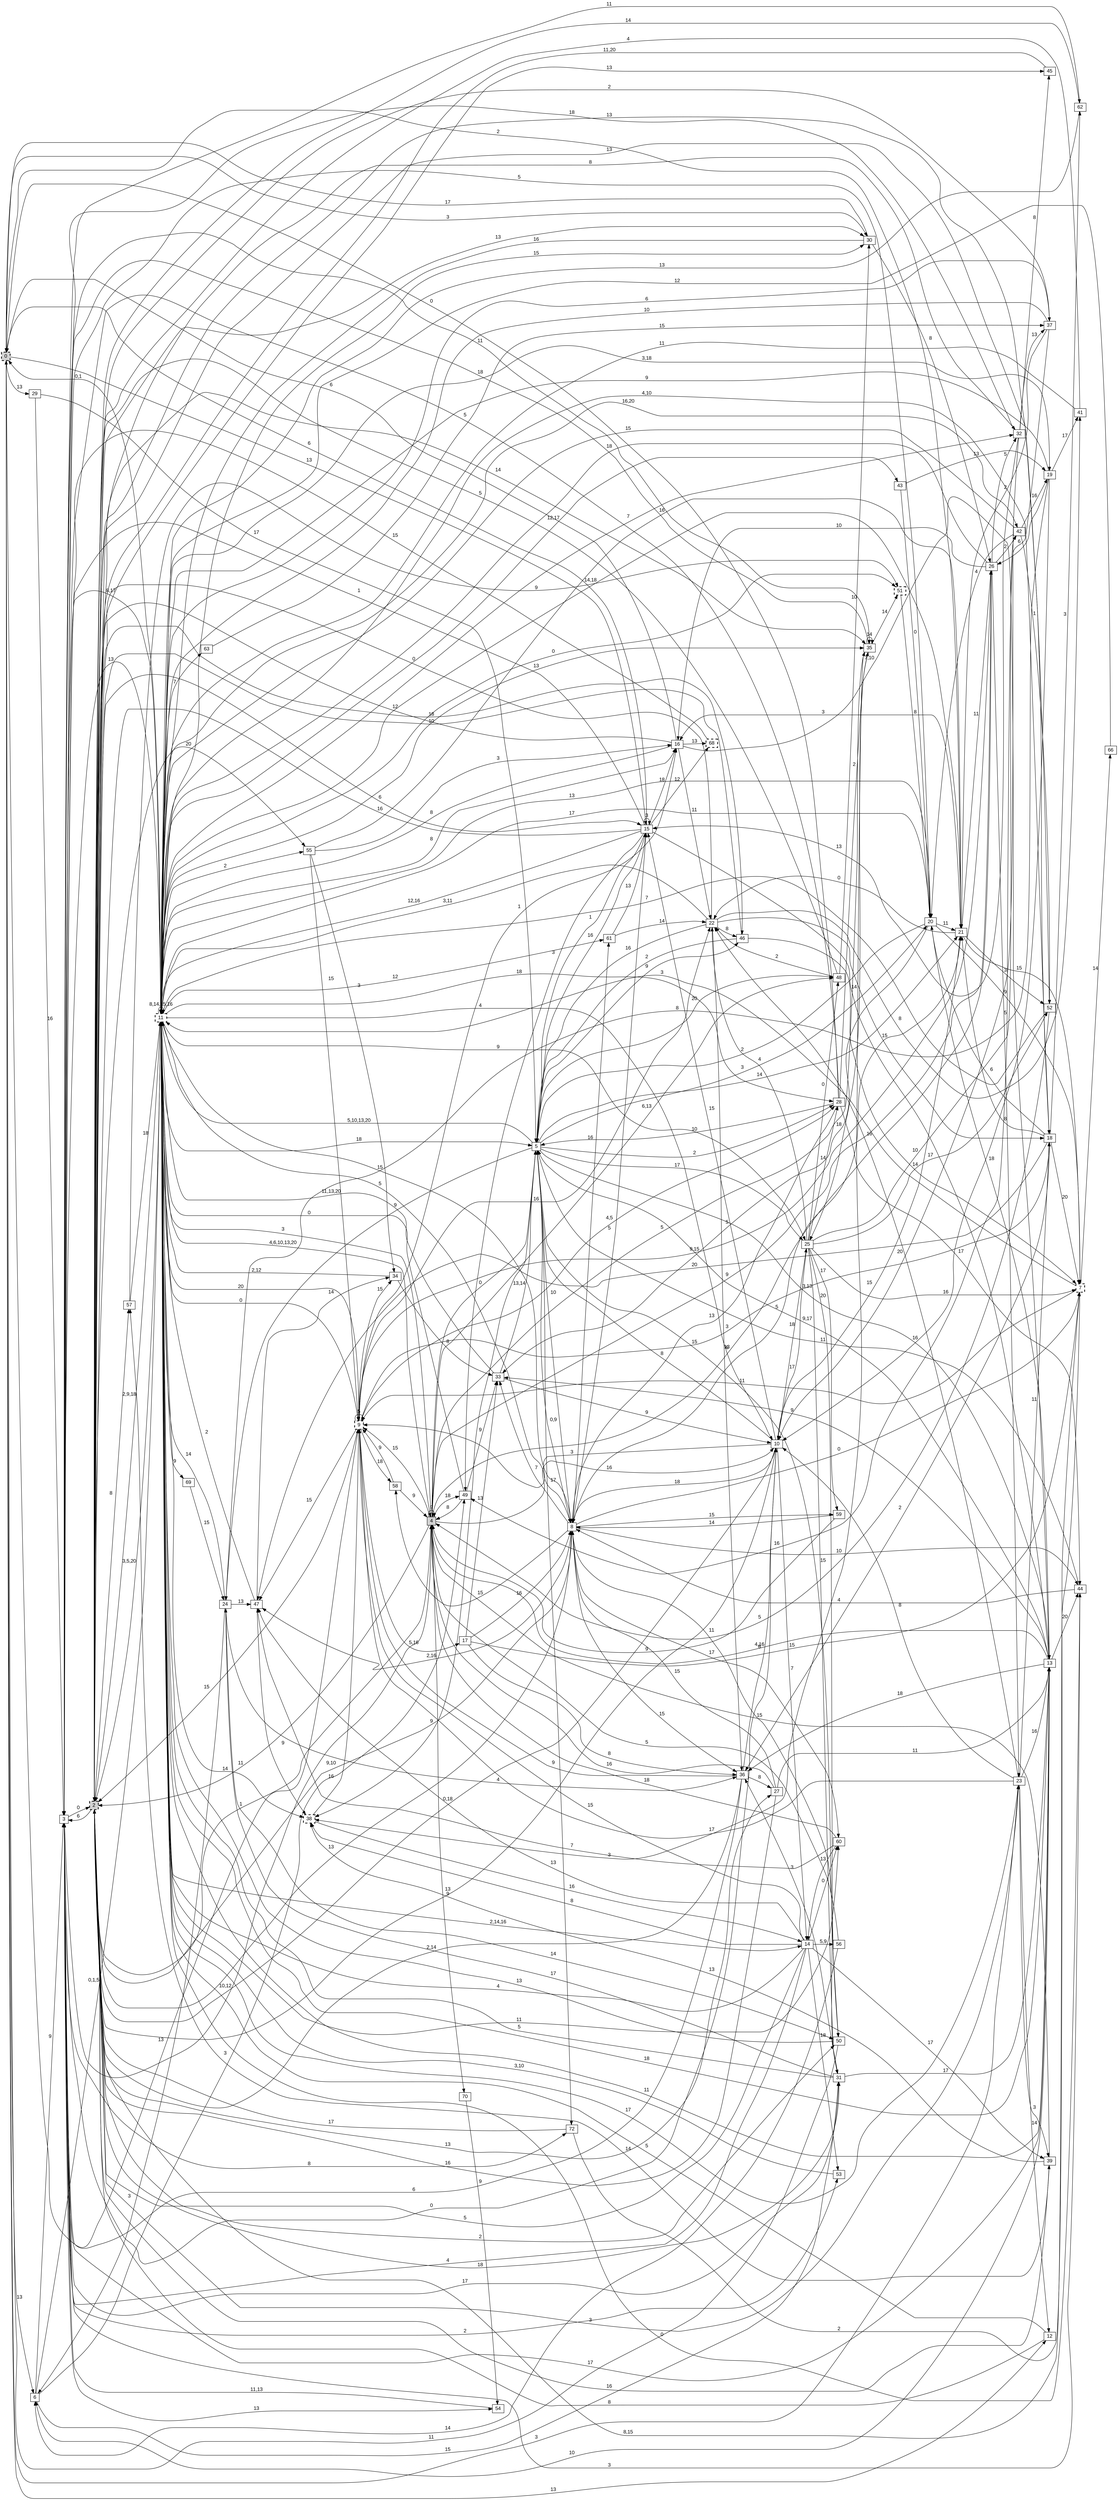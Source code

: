 digraph "NDFA" {
  rankdir=LR
  node [shape=box width=0.1 height=0.1 fontname=Arial]
  edge [fontname=Arial]
/* Estados */
 s0 [label="0" style="filled,bold,dashed"] /* I:1 F:1 D:0 */
 s2 [label="2" style="filled,bold,dashed"] /* I:1 F:1 D:0 */
 s3 [label="3" ] /* I:0 F:0 D:0 */
 s4 [label="4" style="filled"] /* I:1 F:0 D:0 */
 s5 [label="5" ] /* I:0 F:0 D:0 */
 s6 [label="6" ] /* I:0 F:0 D:0 */
 s7 [label="7" style="bold,dashed"] /* I:0 F:1 D:0 */
 s8 [label="8" ] /* I:0 F:0 D:0 */
 s9 [label="9" style="bold,dashed"] /* I:0 F:1 D:0 */
 s10 [label="10" ] /* I:0 F:0 D:0 */
 s11 [label="11" style="bold,dashed"] /* I:0 F:1 D:0 */
 s12 [label="12" ] /* I:0 F:0 D:0 */
 s13 [label="13" ] /* I:0 F:0 D:0 */
 s14 [label="14" ] /* I:0 F:0 D:0 */
 s15 [label="15" ] /* I:0 F:0 D:0 */
 s16 [label="16" ] /* I:0 F:0 D:0 */
 s17 [label="17" ] /* I:0 F:0 D:0 */
 s18 [label="18" ] /* I:0 F:0 D:0 */
 s19 [label="19" ] /* I:0 F:0 D:0 */
 s20 [label="20" ] /* I:0 F:0 D:0 */
 s21 [label="21" ] /* I:0 F:0 D:0 */
 s22 [label="22" ] /* I:0 F:0 D:0 */
 s23 [label="23" ] /* I:0 F:0 D:0 */
 s24 [label="24" ] /* I:0 F:0 D:0 */
 s25 [label="25" ] /* I:0 F:0 D:0 */
 s26 [label="26" ] /* I:0 F:0 D:0 */
 s27 [label="27" ] /* I:0 F:0 D:0 */
 s28 [label="28" ] /* I:0 F:0 D:0 */
 s29 [label="29" ] /* I:0 F:0 D:0 */
 s30 [label="30" ] /* I:0 F:0 D:0 */
 s31 [label="31" ] /* I:0 F:0 D:0 */
 s32 [label="32" ] /* I:0 F:0 D:0 */
 s33 [label="33" ] /* I:0 F:0 D:0 */
 s34 [label="34" ] /* I:0 F:0 D:0 */
 s35 [label="35" ] /* I:0 F:0 D:0 */
 s36 [label="36" ] /* I:0 F:0 D:0 */
 s37 [label="37" ] /* I:0 F:0 D:0 */
 s38 [label="38" style="bold,dashed"] /* I:0 F:1 D:0 */
 s39 [label="39" ] /* I:0 F:0 D:0 */
 s41 [label="41" ] /* I:0 F:0 D:0 */
 s42 [label="42" ] /* I:0 F:0 D:0 */
 s43 [label="43" ] /* I:0 F:0 D:0 */
 s44 [label="44" ] /* I:0 F:0 D:0 */
 s45 [label="45" ] /* I:0 F:0 D:0 */
 s46 [label="46" ] /* I:0 F:0 D:0 */
 s47 [label="47" ] /* I:0 F:0 D:0 */
 s48 [label="48" ] /* I:0 F:0 D:0 */
 s49 [label="49" ] /* I:0 F:0 D:0 */
 s50 [label="50" ] /* I:0 F:0 D:0 */
 s51 [label="51" style="bold,dashed"] /* I:0 F:1 D:0 */
 s52 [label="52" ] /* I:0 F:0 D:0 */
 s53 [label="53" ] /* I:0 F:0 D:0 */
 s54 [label="54" ] /* I:0 F:0 D:0 */
 s55 [label="55" ] /* I:0 F:0 D:0 */
 s56 [label="56" ] /* I:0 F:0 D:0 */
 s57 [label="57" ] /* I:0 F:0 D:0 */
 s58 [label="58" ] /* I:0 F:0 D:0 */
 s59 [label="59" ] /* I:0 F:0 D:0 */
 s60 [label="60" ] /* I:0 F:0 D:0 */
 s61 [label="61" ] /* I:0 F:0 D:0 */
 s62 [label="62" ] /* I:0 F:0 D:0 */
 s63 [label="63" ] /* I:0 F:0 D:0 */
 s66 [label="66" ] /* I:0 F:0 D:0 */
 s68 [label="68" style="bold,dashed"] /* I:0 F:1 D:0 */
 s69 [label="69" ] /* I:0 F:0 D:0 */
 s70 [label="70" ] /* I:0 F:0 D:0 */
 s72 [label="72" ] /* I:0 F:0 D:0 */
/* Transiciones */
  s0 -> s6 [label="13"]
  s0 -> s9 [label="13"]
  s0 -> s12 [label="13"]
  s0 -> s15 [label="13"]
  s0 -> s21 [label="2"]
  s0 -> s23 [label="3"]
  s0 -> s29 [label="13"]
  s0 -> s30 [label="3"]
  s2 -> s3 [label="6"]
  s2 -> s4 [label="1"]
  s2 -> s8 [label="13"]
  s2 -> s10 [label="13"]
  s2 -> s11 [label="2,9,18"]
  s2 -> s15 [label="6"]
  s2 -> s18 [label="13"]
  s2 -> s23 [label="3"]
  s2 -> s27 [label="13"]
  s2 -> s30 [label="13"]
  s2 -> s31 [label="18"]
  s2 -> s32 [label="8"]
  s2 -> s35 [label="14"]
  s2 -> s39 [label="16"]
  s2 -> s45 [label="13"]
  s2 -> s46 [label="18"]
  s2 -> s50 [label="2"]
  s2 -> s55 [label="20"]
  s2 -> s57 [label="8"]
  s3 -> s2 [label="0"]
  s3 -> s11 [label="8,17"]
  s3 -> s13 [label="17"]
  s3 -> s20 [label="5"]
  s3 -> s31 [label="17"]
  s3 -> s35 [label="11"]
  s3 -> s44 [label="3"]
  s3 -> s53 [label="2"]
  s3 -> s54 [label="13"]
  s3 -> s62 [label="11"]
  s3 -> s72 [label="8"]
  s4 -> s2 [label="11"]
  s4 -> s3 [label="10,12"]
  s4 -> s4 [label="9"]
  s4 -> s5 [label="0"]
  s4 -> s9 [label="15"]
  s4 -> s10 [label="16"]
  s4 -> s11 [label="3"]
  s4 -> s26 [label="9"]
  s4 -> s35 [label="5"]
  s4 -> s48 [label="6,13"]
  s4 -> s49 [label="18"]
  s4 -> s70 [label="9"]
  s5 -> s8 [label="10"]
  s5 -> s11 [label="5,10,13,20"]
  s5 -> s13 [label="3,13"]
  s5 -> s15 [label="16"]
  s5 -> s20 [label="3"]
  s5 -> s21 [label="14"]
  s5 -> s24 [label="9"]
  s5 -> s25 [label="17"]
  s5 -> s28 [label="2"]
  s5 -> s38 [label="9"]
  s5 -> s46 [label="9"]
  s5 -> s48 [label="20"]
  s5 -> s50 [label="15"]
  s5 -> s72 [label="17"]
  s6 -> s3 [label="9"]
  s6 -> s11 [label="0,1,5"]
  s6 -> s31 [label="15"]
  s6 -> s49 [label="3"]
  s7 -> s2 [label="8,15"]
  s7 -> s9 [label="11"]
  s7 -> s11 [label="3"]
  s7 -> s66 [label="14"]
  s8 -> s2 [label="9,10"]
  s8 -> s5 [label="0,9"]
  s8 -> s7 [label="0"]
  s8 -> s11 [label="15"]
  s8 -> s15 [label="5"]
  s8 -> s21 [label="5"]
  s8 -> s31 [label="11"]
  s8 -> s33 [label="7"]
  s8 -> s36 [label="15"]
  s8 -> s44 [label="10"]
  s8 -> s47 [label="2,16"]
  s8 -> s58 [label="15"]
  s8 -> s59 [label="15"]
  s8 -> s60 [label="17"]
  s8 -> s61 [label="16"]
  s9 -> s2 [label="15"]
  s9 -> s9 [label="5"]
  s9 -> s11 [label="0"]
  s9 -> s16 [label="1"]
  s9 -> s17 [label="5,16"]
  s9 -> s18 [label="3"]
  s9 -> s22 [label="16"]
  s9 -> s26 [label="9,15"]
  s9 -> s28 [label="4,5"]
  s9 -> s34 [label="15"]
  s9 -> s47 [label="15"]
  s9 -> s58 [label="18"]
  s10 -> s2 [label="0,18"]
  s10 -> s3 [label="0"]
  s10 -> s5 [label="8"]
  s10 -> s8 [label="18"]
  s10 -> s9 [label="3"]
  s10 -> s14 [label="7"]
  s10 -> s15 [label="15"]
  s10 -> s21 [label="15"]
  s10 -> s25 [label="18"]
  s11 -> s0 [label="0,1"]
  s11 -> s2 [label="3,5,20"]
  s11 -> s3 [label="13"]
  s11 -> s4 [label="4,6,10,13,20"]
  s11 -> s5 [label="18"]
  s11 -> s8 [label="5"]
  s11 -> s9 [label="20"]
  s11 -> s10 [label="4"]
  s11 -> s11 [label="8,14,15,16"]
  s11 -> s13 [label="18"]
  s11 -> s14 [label="2,14,16"]
  s11 -> s16 [label="8"]
  s11 -> s18 [label="4,10"]
  s11 -> s19 [label="3,18"]
  s11 -> s20 [label="13"]
  s11 -> s23 [label="17"]
  s11 -> s25 [label="9"]
  s11 -> s28 [label="18"]
  s11 -> s30 [label="15"]
  s11 -> s32 [label="7"]
  s11 -> s35 [label="13"]
  s11 -> s37 [label="6"]
  s11 -> s38 [label="14"]
  s11 -> s42 [label="16,20"]
  s11 -> s43 [label="12,17"]
  s11 -> s51 [label="0"]
  s11 -> s55 [label="2"]
  s11 -> s60 [label="11"]
  s11 -> s61 [label="12"]
  s11 -> s63 [label="7"]
  s11 -> s69 [label="9"]
  s12 -> s2 [label="8"]
  s12 -> s11 [label="5"]
  s13 -> s4 [label="4,16"]
  s13 -> s5 [label="9,17"]
  s13 -> s6 [label="10"]
  s13 -> s11 [label="11"]
  s13 -> s33 [label="9"]
  s13 -> s36 [label="18"]
  s13 -> s44 [label="20"]
  s14 -> s2 [label="5"]
  s14 -> s3 [label="4"]
  s14 -> s9 [label="15"]
  s14 -> s11 [label="4"]
  s14 -> s38 [label="8"]
  s14 -> s39 [label="17"]
  s14 -> s47 [label="13"]
  s14 -> s53 [label="18"]
  s14 -> s56 [label="5,9"]
  s14 -> s60 [label="0"]
  s15 -> s0 [label="6"]
  s15 -> s2 [label="16"]
  s15 -> s3 [label="1"]
  s15 -> s5 [label="1"]
  s15 -> s11 [label="12,16"]
  s15 -> s13 [label="14"]
  s15 -> s15 [label="3"]
  s15 -> s16 [label="18"]
  s15 -> s49 [label="3"]
  s15 -> s68 [label="12"]
  s16 -> s0 [label="6"]
  s16 -> s2 [label="12"]
  s16 -> s11 [label="8"]
  s16 -> s13 [label="7,10"]
  s16 -> s22 [label="11"]
  s16 -> s68 [label="13"]
  s17 -> s7 [label="15"]
  s17 -> s8 [label="16"]
  s17 -> s33 [label="13"]
  s17 -> s36 [label="8"]
  s18 -> s7 [label="20"]
  s18 -> s20 [label="6"]
  s18 -> s21 [label="8"]
  s18 -> s36 [label="2"]
  s18 -> s47 [label="20"]
  s18 -> s62 [label="3"]
  s19 -> s10 [label="16"]
  s19 -> s11 [label="9"]
  s19 -> s24 [label="8"]
  s19 -> s26 [label="6"]
  s19 -> s41 [label="17"]
  s20 -> s5 [label="2"]
  s20 -> s7 [label="9"]
  s20 -> s11 [label="17"]
  s20 -> s13 [label="18"]
  s20 -> s21 [label="11"]
  s20 -> s33 [label="5"]
  s21 -> s7 [label="15"]
  s21 -> s11 [label="14,18"]
  s21 -> s16 [label="3"]
  s21 -> s22 [label="0"]
  s21 -> s26 [label="11"]
  s21 -> s52 [label="3"]
  s22 -> s2 [label="0"]
  s22 -> s5 [label="16"]
  s22 -> s11 [label="3,11"]
  s22 -> s18 [label="15"]
  s22 -> s36 [label="13"]
  s22 -> s41 [label="8"]
  s22 -> s46 [label="8"]
  s23 -> s9 [label="17"]
  s23 -> s10 [label="8"]
  s23 -> s12 [label="14"]
  s23 -> s13 [label="16"]
  s23 -> s18 [label="11"]
  s23 -> s22 [label="16"]
  s23 -> s39 [label="3"]
  s24 -> s6 [label="3"]
  s24 -> s11 [label="14"]
  s24 -> s36 [label="4"]
  s24 -> s47 [label="13"]
  s24 -> s50 [label="14"]
  s25 -> s7 [label="16"]
  s25 -> s10 [label="17"]
  s25 -> s22 [label="4"]
  s25 -> s28 [label="14"]
  s25 -> s31 [label="15"]
  s25 -> s42 [label="10"]
  s25 -> s48 [label="0"]
  s25 -> s50 [label="20"]
  s25 -> s52 [label="17"]
  s25 -> s59 [label="17"]
  s26 -> s4 [label="6"]
  s26 -> s11 [label="18"]
  s26 -> s16 [label="10"]
  s26 -> s23 [label="5"]
  s26 -> s32 [label="5"]
  s26 -> s42 [label="2"]
  s27 -> s2 [label="16"]
  s27 -> s4 [label="16"]
  s27 -> s8 [label="15"]
  s27 -> s13 [label="11"]
  s28 -> s0 [label="0"]
  s28 -> s3 [label="5"]
  s28 -> s5 [label="10"]
  s28 -> s8 [label="13"]
  s28 -> s35 [label="2"]
  s28 -> s44 [label="17"]
  s29 -> s3 [label="16"]
  s29 -> s5 [label="17"]
  s30 -> s0 [label="17"]
  s30 -> s11 [label="16"]
  s30 -> s26 [label="8"]
  s31 -> s11 [label="5"]
  s31 -> s13 [label="17"]
  s31 -> s24 [label="17"]
  s31 -> s36 [label="3"]
  s32 -> s3 [label="18"]
  s32 -> s10 [label="20"]
  s32 -> s15 [label="13"]
  s32 -> s37 [label="13"]
  s32 -> s45 [label="8"]
  s33 -> s5 [label="13,14"]
  s33 -> s10 [label="9"]
  s33 -> s11 [label="11,13,20"]
  s34 -> s11 [label="2,12"]
  s34 -> s33 [label="8"]
  s35 -> s3 [label="18"]
  s35 -> s25 [label="18"]
  s35 -> s35 [label="14"]
  s35 -> s38 [label="3"]
  s35 -> s51 [label="14"]
  s36 -> s2 [label="2,14"]
  s36 -> s3 [label="6"]
  s36 -> s9 [label="9"]
  s36 -> s10 [label="8"]
  s36 -> s27 [label="8"]
  s37 -> s2 [label="2"]
  s37 -> s11 [label="10"]
  s37 -> s21 [label="2"]
  s37 -> s49 [label="16"]
  s38 -> s9 [label="16"]
  s38 -> s14 [label="16"]
  s39 -> s4 [label="15"]
  s39 -> s38 [label="13"]
  s39 -> s57 [label="14"]
  s41 -> s2 [label="4"]
  s41 -> s11 [label="11"]
  s42 -> s11 [label="15"]
  s42 -> s19 [label="16"]
  s42 -> s20 [label="4"]
  s42 -> s52 [label="1"]
  s43 -> s19 [label="13"]
  s43 -> s20 [label="0"]
  s44 -> s5 [label="11"]
  s44 -> s8 [label="4"]
  s44 -> s11 [label="0"]
  s45 -> s2 [label="11,20"]
  s46 -> s2 [label="10"]
  s46 -> s5 [label="2"]
  s46 -> s7 [label="14"]
  s47 -> s11 [label="2"]
  s47 -> s34 [label="14"]
  s47 -> s38 [label="9"]
  s48 -> s2 [label="5"]
  s48 -> s22 [label="2"]
  s48 -> s30 [label="10"]
  s49 -> s4 [label="8"]
  s49 -> s11 [label="0"]
  s49 -> s33 [label="9"]
  s50 -> s0 [label="11"]
  s50 -> s11 [label="13"]
  s51 -> s20 [label="8"]
  s52 -> s2 [label="13"]
  s52 -> s4 [label="5"]
  s52 -> s11 [label="7"]
  s53 -> s11 [label="3,10"]
  s54 -> s3 [label="11,13"]
  s55 -> s9 [label="15"]
  s55 -> s16 [label="3"]
  s55 -> s21 [label="16"]
  s55 -> s34 [label="3"]
  s56 -> s4 [label="5"]
  s56 -> s6 [label="14"]
  s57 -> s11 [label="18"]
  s57 -> s51 [label="9"]
  s58 -> s4 [label="9"]
  s58 -> s9 [label="9"]
  s59 -> s4 [label="9"]
  s59 -> s8 [label="14"]
  s60 -> s4 [label="18"]
  s60 -> s14 [label="13"]
  s60 -> s47 [label="7"]
  s61 -> s15 [label="13"]
  s61 -> s22 [label="14"]
  s62 -> s2 [label="14"]
  s62 -> s11 [label="13"]
  s63 -> s37 [label="15"]
  s66 -> s11 [label="12"]
  s68 -> s3 [label="15"]
  s69 -> s24 [label="15"]
  s70 -> s54 [label="9"]
  s72 -> s2 [label="17"]
  s72 -> s7 [label="2"]
}
